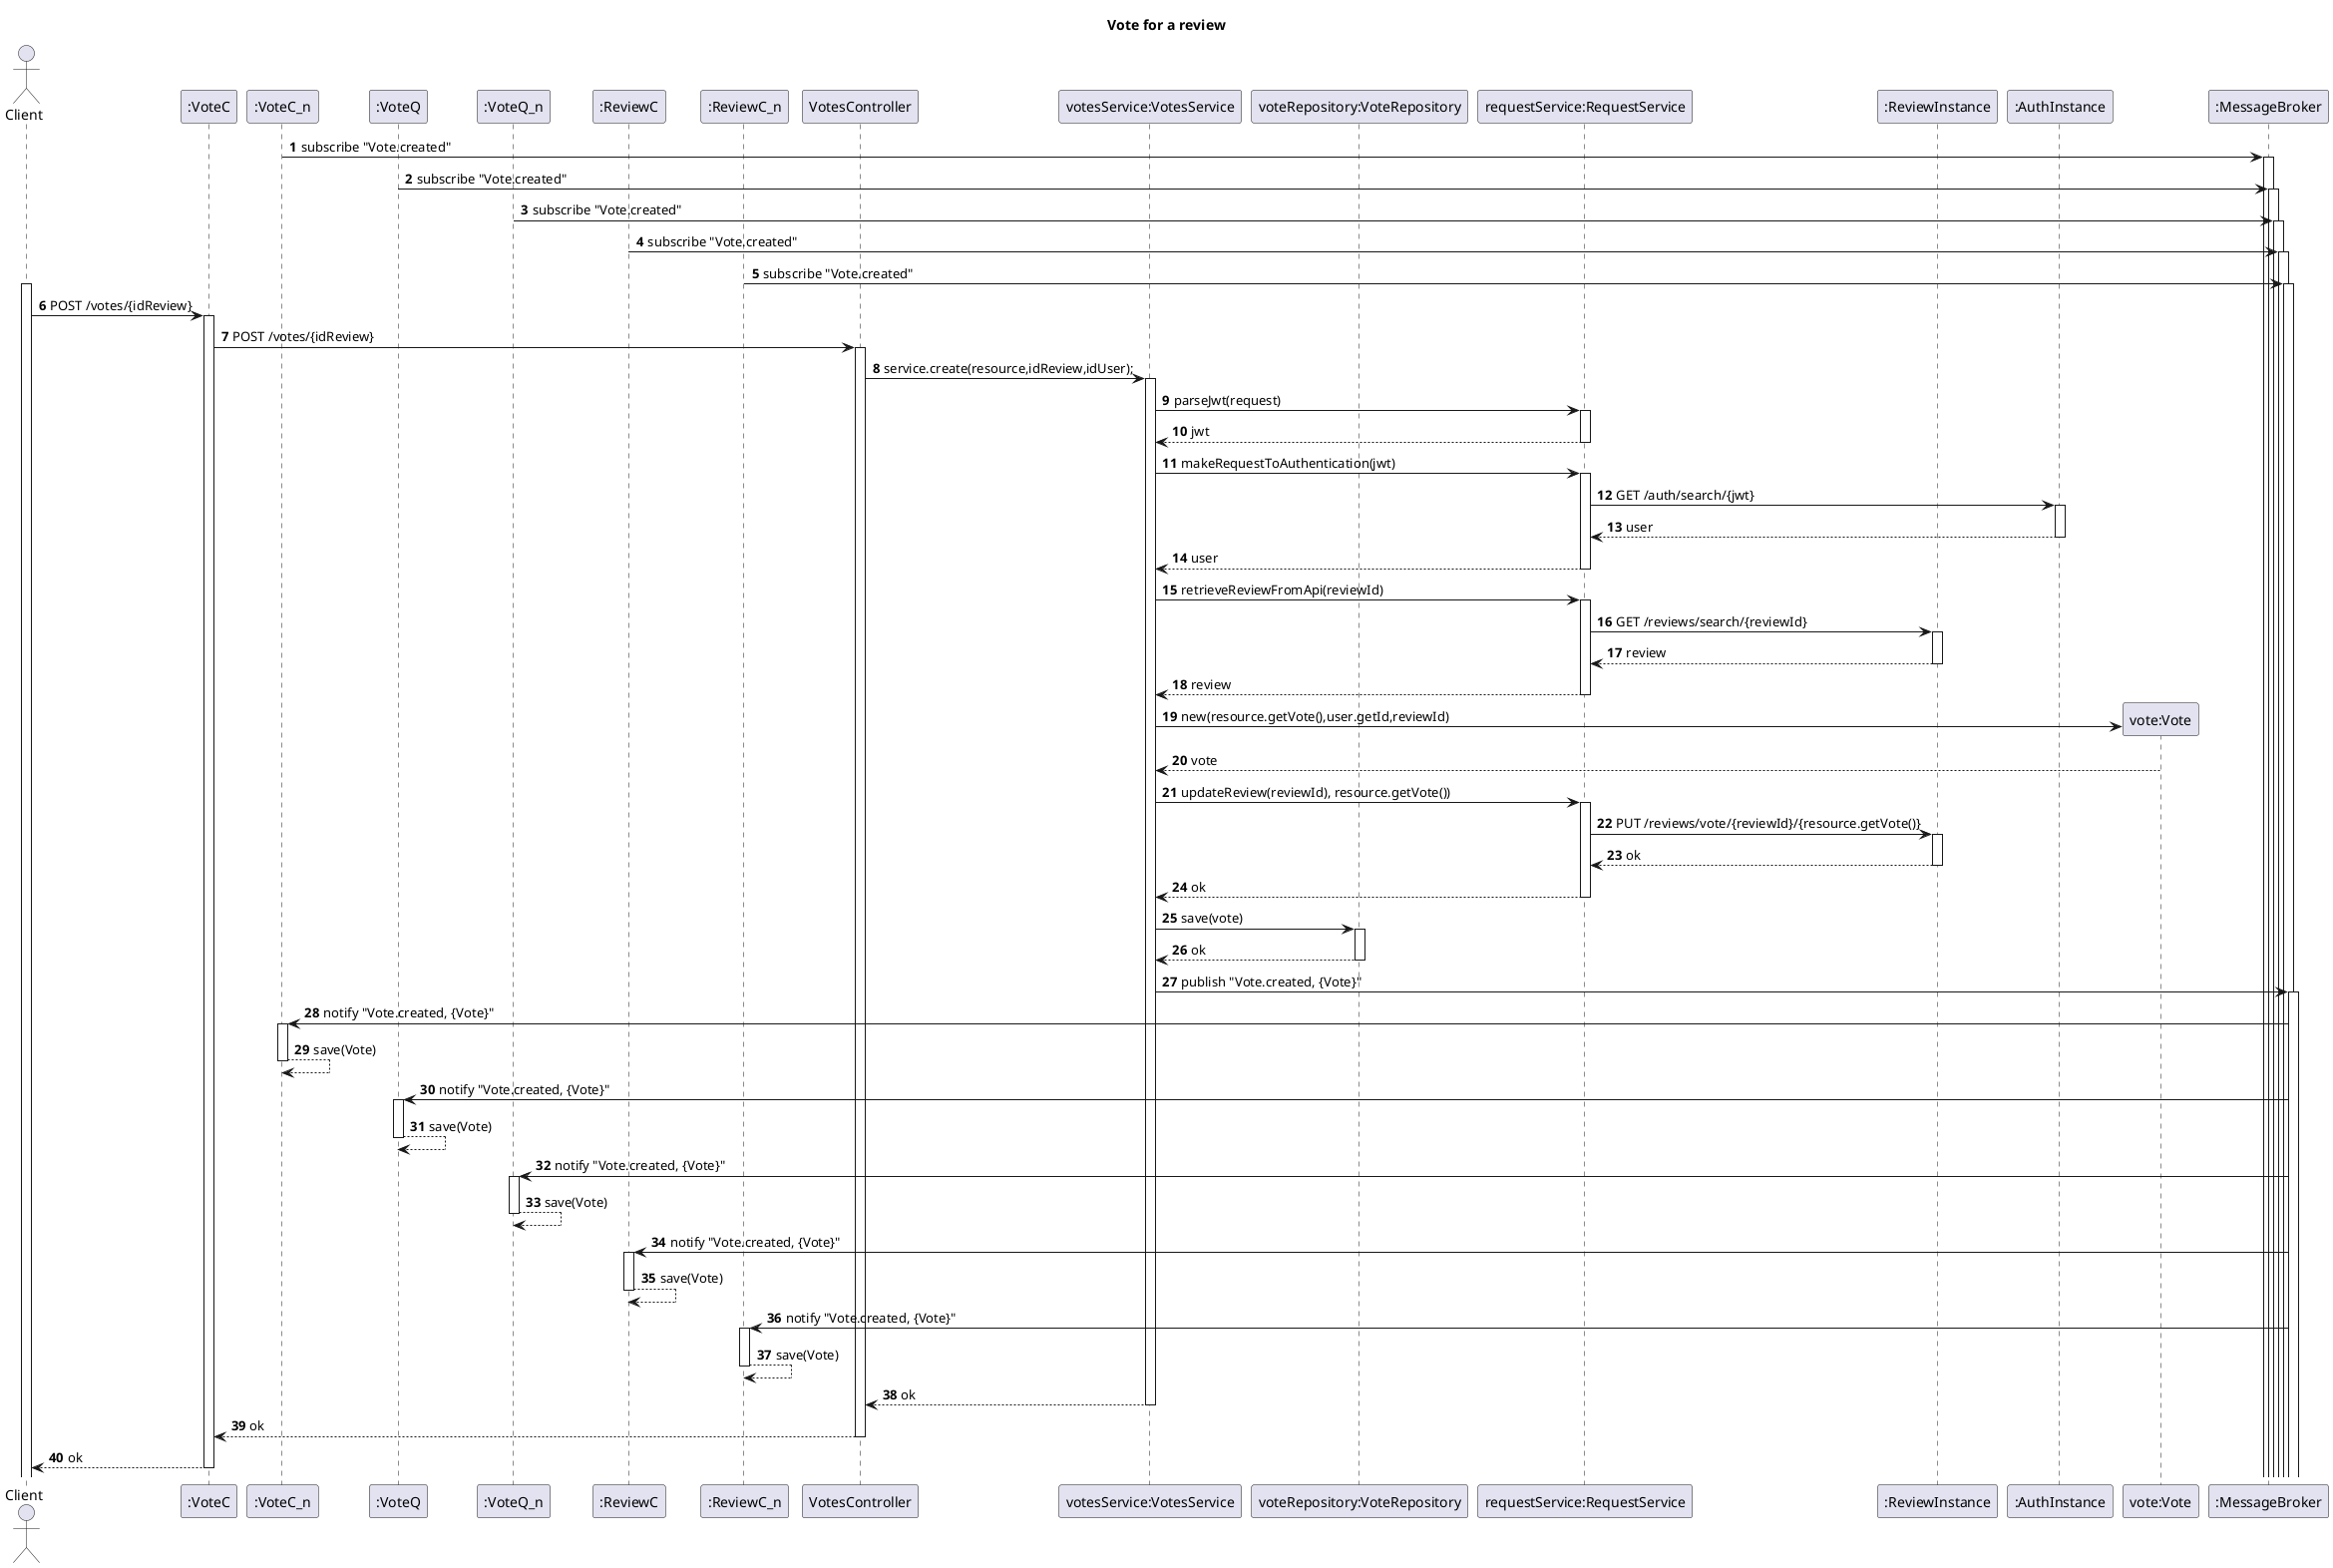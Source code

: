 @startuml
'https://plantuml.com/sequence-diagram

title Vote for a review
autoactivate on
autonumber

actor "Client" as User
participant ":VoteC" as voteC
participant ":VoteC_n" as voteC_n
participant ":VoteQ" as voteQ
participant ":VoteQ_n" as voteQ_n
participant ":ReviewC" as reviewC
participant ":ReviewC_n" as reviewC_n
participant "VotesController" as Ctrl
participant "votesService:VotesService" as service
participant "voteRepository:VoteRepository" as repo
participant "requestService:RequestService" as request
participant ":ReviewInstance" as instance
participant ":AuthInstance" as instanceAuth

participant "vote:Vote" as vote
participant ":MessageBroker" as broker


voteC_n -> broker: subscribe "Vote.created"
voteQ -> broker: subscribe "Vote.created"
voteQ_n -> broker: subscribe "Vote.created"
reviewC -> broker: subscribe "Vote.created"
reviewC_n -> broker: subscribe "Vote.created"

activate User
User -> voteC : POST /votes/{idReview}
voteC -> Ctrl:  POST /votes/{idReview}
Ctrl -> service : service.create(resource,idReview,idUser);
service -> request: parseJwt(request)
request --> service: jwt
service -> request: makeRequestToAuthentication(jwt)
request -> instanceAuth: GET /auth/search/{jwt}
instanceAuth --> request: user
request --> service: user

service -> request:retrieveReviewFromApi(reviewId)
request -> instance: GET /reviews/search/{reviewId}
instance --> request: review
request --> service: review

service -> vote**: new(resource.getVote(),user.getId,reviewId)
vote --> service: vote
service -> request: updateReview(reviewId), resource.getVote())
request -> instance: PUT /reviews/vote/{reviewId}/{resource.getVote()}
instance --> request: ok
request --> service: ok
service -> repo: save(vote)
repo --> service: ok
service -> broker: publish "Vote.created, {Vote}"

voteC_n <- broker: notify "Vote.created, {Vote}"
voteC_n --> voteC_n: save(Vote)
voteQ <- broker: notify "Vote.created, {Vote}"
voteQ --> voteQ: save(Vote)
voteQ_n <- broker: notify "Vote.created, {Vote}"
voteQ_n --> voteQ_n: save(Vote)
reviewC <- broker: notify "Vote.created, {Vote}"
reviewC --> reviewC: save(Vote)
reviewC_n <- broker: notify "Vote.created, {Vote}"
reviewC_n --> reviewC_n: save(Vote)

service --> Ctrl: ok
Ctrl --> voteC: ok
voteC --> User: ok

@enduml

